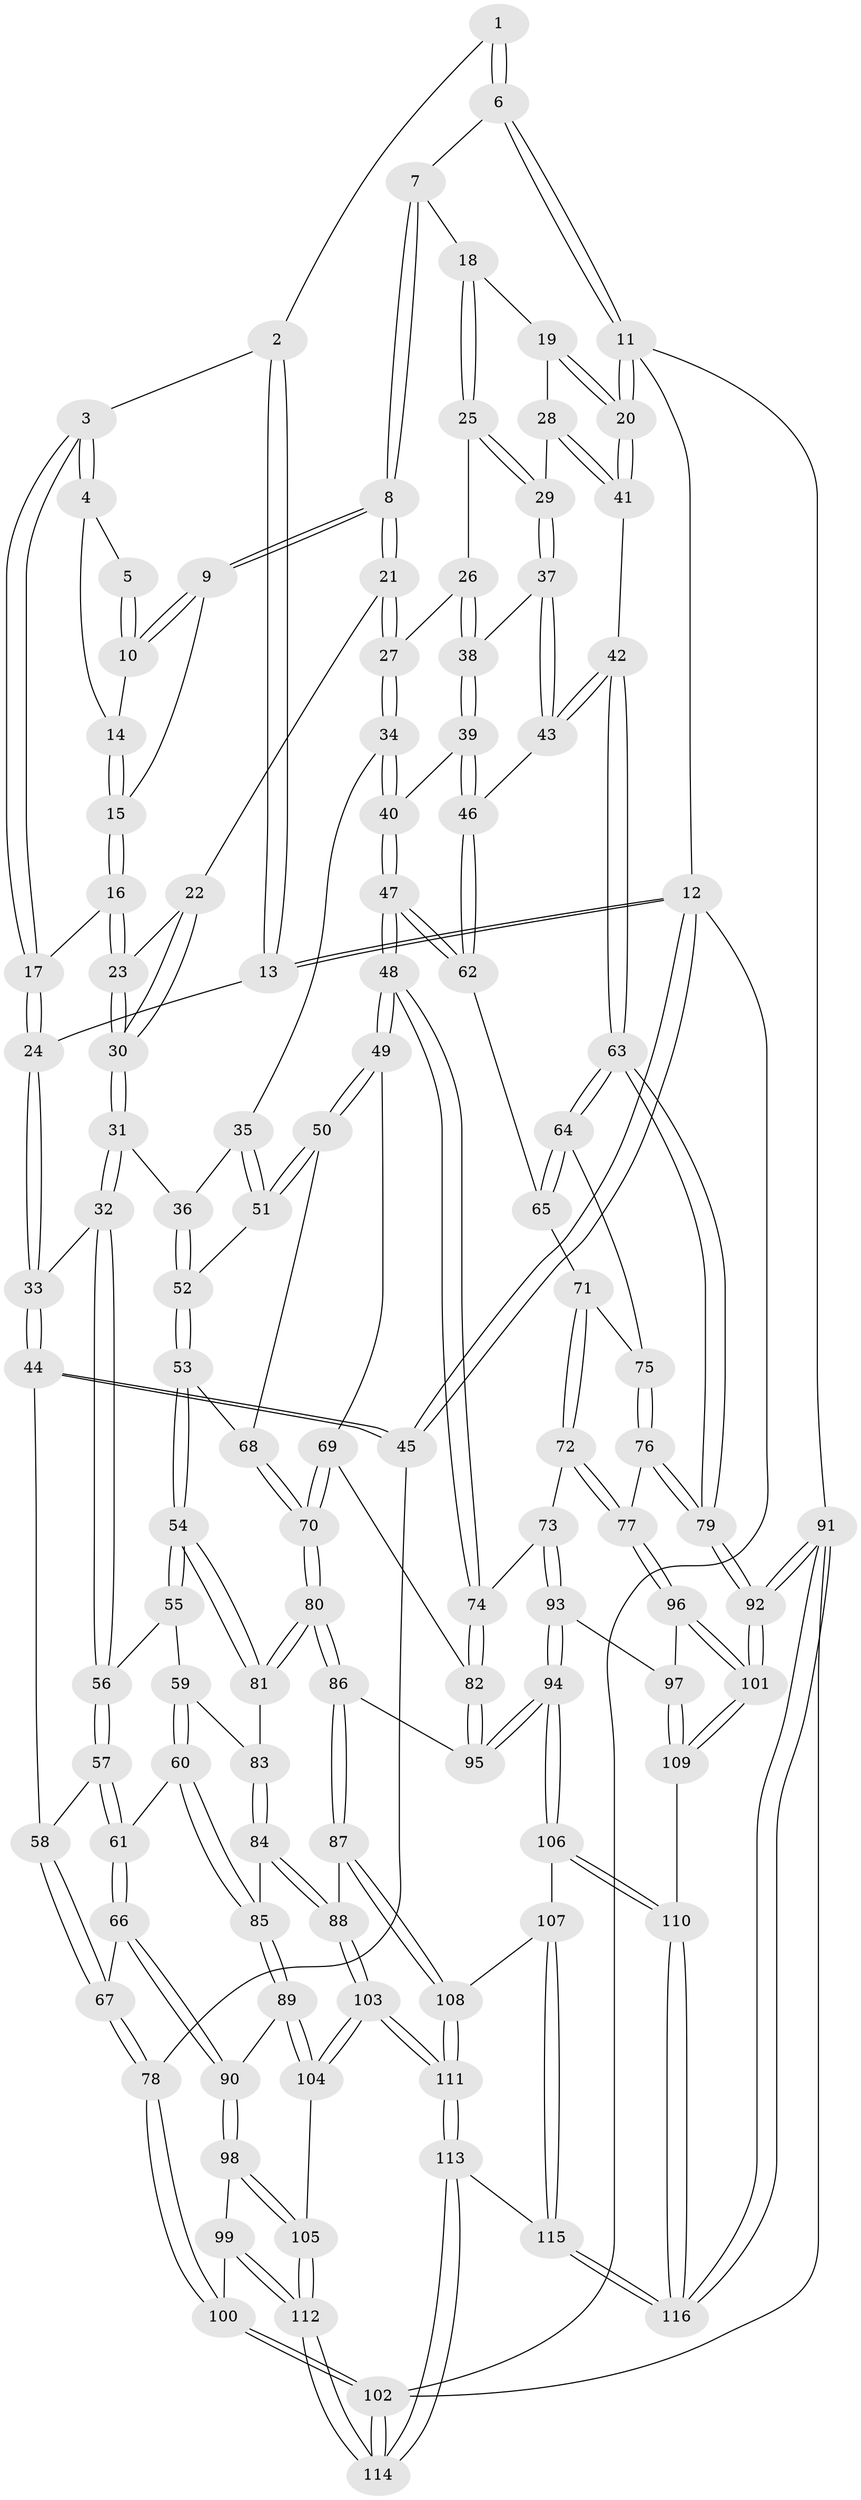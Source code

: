 // coarse degree distribution, {4: 0.29411764705882354, 3: 0.35294117647058826, 5: 0.11764705882352941, 2: 0.058823529411764705, 12: 0.029411764705882353, 1: 0.029411764705882353, 7: 0.029411764705882353, 8: 0.058823529411764705, 6: 0.029411764705882353}
// Generated by graph-tools (version 1.1) at 2025/05/03/04/25 22:05:57]
// undirected, 116 vertices, 287 edges
graph export_dot {
graph [start="1"]
  node [color=gray90,style=filled];
  1 [pos="+0.5417668868912958+0"];
  2 [pos="+0.32580320491487347+0"];
  3 [pos="+0.33123024962597+0.07908194010781879"];
  4 [pos="+0.47677846672853674+0.07772453405382697"];
  5 [pos="+0.5101149619155569+0.030635615952105545"];
  6 [pos="+0.7220624783390396+0"];
  7 [pos="+0.7385981734817506+0"];
  8 [pos="+0.578513895469659+0.15822052278660148"];
  9 [pos="+0.5417822310184166+0.14213884199023016"];
  10 [pos="+0.5264257225439192+0.10522287910069433"];
  11 [pos="+1+0"];
  12 [pos="+0+0"];
  13 [pos="+0+0"];
  14 [pos="+0.4782202363073289+0.08840449419597228"];
  15 [pos="+0.46398365917900836+0.14710029600822444"];
  16 [pos="+0.39731418203658125+0.17144288232022495"];
  17 [pos="+0.3278126104957057+0.11565477545225561"];
  18 [pos="+0.790276149491906+0.05072553609412319"];
  19 [pos="+0.9344312986550308+0.07043819343847049"];
  20 [pos="+1+0"];
  21 [pos="+0.5897590542882538+0.23712000404873135"];
  22 [pos="+0.5248053360803616+0.24270251065241408"];
  23 [pos="+0.3996721576463124+0.17781511950343978"];
  24 [pos="+0.19466083327681447+0.21248348689974317"];
  25 [pos="+0.8088273595933417+0.17549865200864306"];
  26 [pos="+0.7893388061663008+0.2367590689298075"];
  27 [pos="+0.6347360978767722+0.2913210145351727"];
  28 [pos="+1+0.19917699154565496"];
  29 [pos="+1+0.20638514053482948"];
  30 [pos="+0.4008168018055013+0.34517138017146176"];
  31 [pos="+0.3865369453287381+0.39685722498989895"];
  32 [pos="+0.33904235594503995+0.41659351907554215"];
  33 [pos="+0.1694624890611282+0.3213602226759875"];
  34 [pos="+0.6046807043759646+0.38992130494833854"];
  35 [pos="+0.5892791118300514+0.4009360697161278"];
  36 [pos="+0.449137048966023+0.41096371236439216"];
  37 [pos="+0.8954791898218627+0.3471475871467079"];
  38 [pos="+0.857299938990014+0.3483625109000397"];
  39 [pos="+0.8247262182405766+0.438914145349781"];
  40 [pos="+0.7645102724308781+0.4766622200419543"];
  41 [pos="+1+0.19213630610998753"];
  42 [pos="+1+0.4686565448389371"];
  43 [pos="+1+0.4669652999343933"];
  44 [pos="+0+0.4245537335811712"];
  45 [pos="+0+0.4423162265878352"];
  46 [pos="+0.9294565258058252+0.5241035643554997"];
  47 [pos="+0.7413429012883422+0.5991447763454831"];
  48 [pos="+0.7407713680923657+0.6008184172894228"];
  49 [pos="+0.6363976857401438+0.5934673349954245"];
  50 [pos="+0.5948644208795026+0.5644419391636856"];
  51 [pos="+0.5911066712112477+0.5587329378048882"];
  52 [pos="+0.4983305214280706+0.558351754612722"];
  53 [pos="+0.4437009824728354+0.6152274336065944"];
  54 [pos="+0.4290944402547643+0.6261626816285033"];
  55 [pos="+0.3469833172919752+0.4463728748153371"];
  56 [pos="+0.3388903043198264+0.417610588201678"];
  57 [pos="+0.23776101244876743+0.5545349994584334"];
  58 [pos="+0.1968330494440614+0.551189597479905"];
  59 [pos="+0.3152975633054395+0.6426900859116512"];
  60 [pos="+0.27164701803634084+0.658663675590555"];
  61 [pos="+0.2578681000706105+0.652543973119824"];
  62 [pos="+0.9260642866831368+0.542514870416852"];
  63 [pos="+1+0.726217919147764"];
  64 [pos="+1+0.6288444069555499"];
  65 [pos="+0.9276586972858765+0.5824194573342433"];
  66 [pos="+0.16064457841660748+0.6872788165750279"];
  67 [pos="+0.1291251754779878+0.6549221101543418"];
  68 [pos="+0.5507417576741535+0.6159606087750396"];
  69 [pos="+0.610806169493324+0.6530666503922109"];
  70 [pos="+0.521267767209324+0.7122434384518489"];
  71 [pos="+0.9101164235699609+0.612698379681761"];
  72 [pos="+0.8344377577563306+0.6674383963958205"];
  73 [pos="+0.7850566016649337+0.6583179535799624"];
  74 [pos="+0.7483676282900542+0.6175089416979669"];
  75 [pos="+0.9421816325601456+0.6536432886032217"];
  76 [pos="+0.9570988392210531+0.6873309936532301"];
  77 [pos="+0.874970743391614+0.713329515784104"];
  78 [pos="+0+0.49856323798990565"];
  79 [pos="+1+0.8241672454213138"];
  80 [pos="+0.5169104455960541+0.7175151427640933"];
  81 [pos="+0.42734088455993213+0.6333299619659887"];
  82 [pos="+0.645457910293345+0.7320658280886304"];
  83 [pos="+0.41368396606954416+0.6412491621275297"];
  84 [pos="+0.3646320652485913+0.7790319464179737"];
  85 [pos="+0.2958071006481927+0.7322300015373412"];
  86 [pos="+0.5274022486578572+0.7766763067611541"];
  87 [pos="+0.517092109086702+0.7877190703948824"];
  88 [pos="+0.38794513189926516+0.8305308025470985"];
  89 [pos="+0.2141080381322624+0.8037936363028767"];
  90 [pos="+0.1456167871100246+0.781735546890848"];
  91 [pos="+1+1"];
  92 [pos="+1+0.9626544200179348"];
  93 [pos="+0.7504111900556042+0.7897855739266884"];
  94 [pos="+0.6785293663746952+0.8271130836008951"];
  95 [pos="+0.6293586439200796+0.7883810012502536"];
  96 [pos="+0.8962809652622729+0.7768942654871787"];
  97 [pos="+0.823483919003439+0.8235568683577003"];
  98 [pos="+0.12831337808075807+0.7942322148637285"];
  99 [pos="+0+0.8081348649376017"];
  100 [pos="+0+0.7610145115781846"];
  101 [pos="+1+0.9504649354494697"];
  102 [pos="+0+1"];
  103 [pos="+0.3407472617274843+0.9277925590252667"];
  104 [pos="+0.30206814676932836+0.9093079318913436"];
  105 [pos="+0.1470428404771974+0.923857441259196"];
  106 [pos="+0.6797027102395395+0.8976977684174394"];
  107 [pos="+0.5634343331966312+0.9516539941252563"];
  108 [pos="+0.5415705026605359+0.934105685729905"];
  109 [pos="+0.8357376569052417+0.888579606046914"];
  110 [pos="+0.760371954308202+0.9914202924299006"];
  111 [pos="+0.34699084468475444+0.9500206105482959"];
  112 [pos="+0.10439191509388614+0.980282093005804"];
  113 [pos="+0.32454226767464983+1"];
  114 [pos="+0.05966087746269529+1"];
  115 [pos="+0.564240270995887+1"];
  116 [pos="+0.8184404497524912+1"];
  1 -- 2;
  1 -- 6;
  1 -- 6;
  2 -- 3;
  2 -- 13;
  2 -- 13;
  3 -- 4;
  3 -- 4;
  3 -- 17;
  3 -- 17;
  4 -- 5;
  4 -- 14;
  5 -- 10;
  5 -- 10;
  6 -- 7;
  6 -- 11;
  6 -- 11;
  7 -- 8;
  7 -- 8;
  7 -- 18;
  8 -- 9;
  8 -- 9;
  8 -- 21;
  8 -- 21;
  9 -- 10;
  9 -- 10;
  9 -- 15;
  10 -- 14;
  11 -- 12;
  11 -- 20;
  11 -- 20;
  11 -- 91;
  12 -- 13;
  12 -- 13;
  12 -- 45;
  12 -- 45;
  12 -- 102;
  13 -- 24;
  14 -- 15;
  14 -- 15;
  15 -- 16;
  15 -- 16;
  16 -- 17;
  16 -- 23;
  16 -- 23;
  17 -- 24;
  17 -- 24;
  18 -- 19;
  18 -- 25;
  18 -- 25;
  19 -- 20;
  19 -- 20;
  19 -- 28;
  20 -- 41;
  20 -- 41;
  21 -- 22;
  21 -- 27;
  21 -- 27;
  22 -- 23;
  22 -- 30;
  22 -- 30;
  23 -- 30;
  23 -- 30;
  24 -- 33;
  24 -- 33;
  25 -- 26;
  25 -- 29;
  25 -- 29;
  26 -- 27;
  26 -- 38;
  26 -- 38;
  27 -- 34;
  27 -- 34;
  28 -- 29;
  28 -- 41;
  28 -- 41;
  29 -- 37;
  29 -- 37;
  30 -- 31;
  30 -- 31;
  31 -- 32;
  31 -- 32;
  31 -- 36;
  32 -- 33;
  32 -- 56;
  32 -- 56;
  33 -- 44;
  33 -- 44;
  34 -- 35;
  34 -- 40;
  34 -- 40;
  35 -- 36;
  35 -- 51;
  35 -- 51;
  36 -- 52;
  36 -- 52;
  37 -- 38;
  37 -- 43;
  37 -- 43;
  38 -- 39;
  38 -- 39;
  39 -- 40;
  39 -- 46;
  39 -- 46;
  40 -- 47;
  40 -- 47;
  41 -- 42;
  42 -- 43;
  42 -- 43;
  42 -- 63;
  42 -- 63;
  43 -- 46;
  44 -- 45;
  44 -- 45;
  44 -- 58;
  45 -- 78;
  46 -- 62;
  46 -- 62;
  47 -- 48;
  47 -- 48;
  47 -- 62;
  47 -- 62;
  48 -- 49;
  48 -- 49;
  48 -- 74;
  48 -- 74;
  49 -- 50;
  49 -- 50;
  49 -- 69;
  50 -- 51;
  50 -- 51;
  50 -- 68;
  51 -- 52;
  52 -- 53;
  52 -- 53;
  53 -- 54;
  53 -- 54;
  53 -- 68;
  54 -- 55;
  54 -- 55;
  54 -- 81;
  54 -- 81;
  55 -- 56;
  55 -- 59;
  56 -- 57;
  56 -- 57;
  57 -- 58;
  57 -- 61;
  57 -- 61;
  58 -- 67;
  58 -- 67;
  59 -- 60;
  59 -- 60;
  59 -- 83;
  60 -- 61;
  60 -- 85;
  60 -- 85;
  61 -- 66;
  61 -- 66;
  62 -- 65;
  63 -- 64;
  63 -- 64;
  63 -- 79;
  63 -- 79;
  64 -- 65;
  64 -- 65;
  64 -- 75;
  65 -- 71;
  66 -- 67;
  66 -- 90;
  66 -- 90;
  67 -- 78;
  67 -- 78;
  68 -- 70;
  68 -- 70;
  69 -- 70;
  69 -- 70;
  69 -- 82;
  70 -- 80;
  70 -- 80;
  71 -- 72;
  71 -- 72;
  71 -- 75;
  72 -- 73;
  72 -- 77;
  72 -- 77;
  73 -- 74;
  73 -- 93;
  73 -- 93;
  74 -- 82;
  74 -- 82;
  75 -- 76;
  75 -- 76;
  76 -- 77;
  76 -- 79;
  76 -- 79;
  77 -- 96;
  77 -- 96;
  78 -- 100;
  78 -- 100;
  79 -- 92;
  79 -- 92;
  80 -- 81;
  80 -- 81;
  80 -- 86;
  80 -- 86;
  81 -- 83;
  82 -- 95;
  82 -- 95;
  83 -- 84;
  83 -- 84;
  84 -- 85;
  84 -- 88;
  84 -- 88;
  85 -- 89;
  85 -- 89;
  86 -- 87;
  86 -- 87;
  86 -- 95;
  87 -- 88;
  87 -- 108;
  87 -- 108;
  88 -- 103;
  88 -- 103;
  89 -- 90;
  89 -- 104;
  89 -- 104;
  90 -- 98;
  90 -- 98;
  91 -- 92;
  91 -- 92;
  91 -- 116;
  91 -- 116;
  91 -- 102;
  92 -- 101;
  92 -- 101;
  93 -- 94;
  93 -- 94;
  93 -- 97;
  94 -- 95;
  94 -- 95;
  94 -- 106;
  94 -- 106;
  96 -- 97;
  96 -- 101;
  96 -- 101;
  97 -- 109;
  97 -- 109;
  98 -- 99;
  98 -- 105;
  98 -- 105;
  99 -- 100;
  99 -- 112;
  99 -- 112;
  100 -- 102;
  100 -- 102;
  101 -- 109;
  101 -- 109;
  102 -- 114;
  102 -- 114;
  103 -- 104;
  103 -- 104;
  103 -- 111;
  103 -- 111;
  104 -- 105;
  105 -- 112;
  105 -- 112;
  106 -- 107;
  106 -- 110;
  106 -- 110;
  107 -- 108;
  107 -- 115;
  107 -- 115;
  108 -- 111;
  108 -- 111;
  109 -- 110;
  110 -- 116;
  110 -- 116;
  111 -- 113;
  111 -- 113;
  112 -- 114;
  112 -- 114;
  113 -- 114;
  113 -- 114;
  113 -- 115;
  115 -- 116;
  115 -- 116;
}
